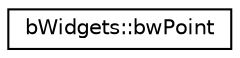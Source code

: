 digraph "Graphical Class Hierarchy"
{
 // LATEX_PDF_SIZE
  edge [fontname="Helvetica",fontsize="10",labelfontname="Helvetica",labelfontsize="10"];
  node [fontname="Helvetica",fontsize="10",shape=record];
  rankdir="LR";
  Node0 [label="bWidgets::bwPoint",height=0.2,width=0.4,color="black", fillcolor="white", style="filled",URL="$classbWidgets_1_1bwPoint.html",tooltip=" "];
}
